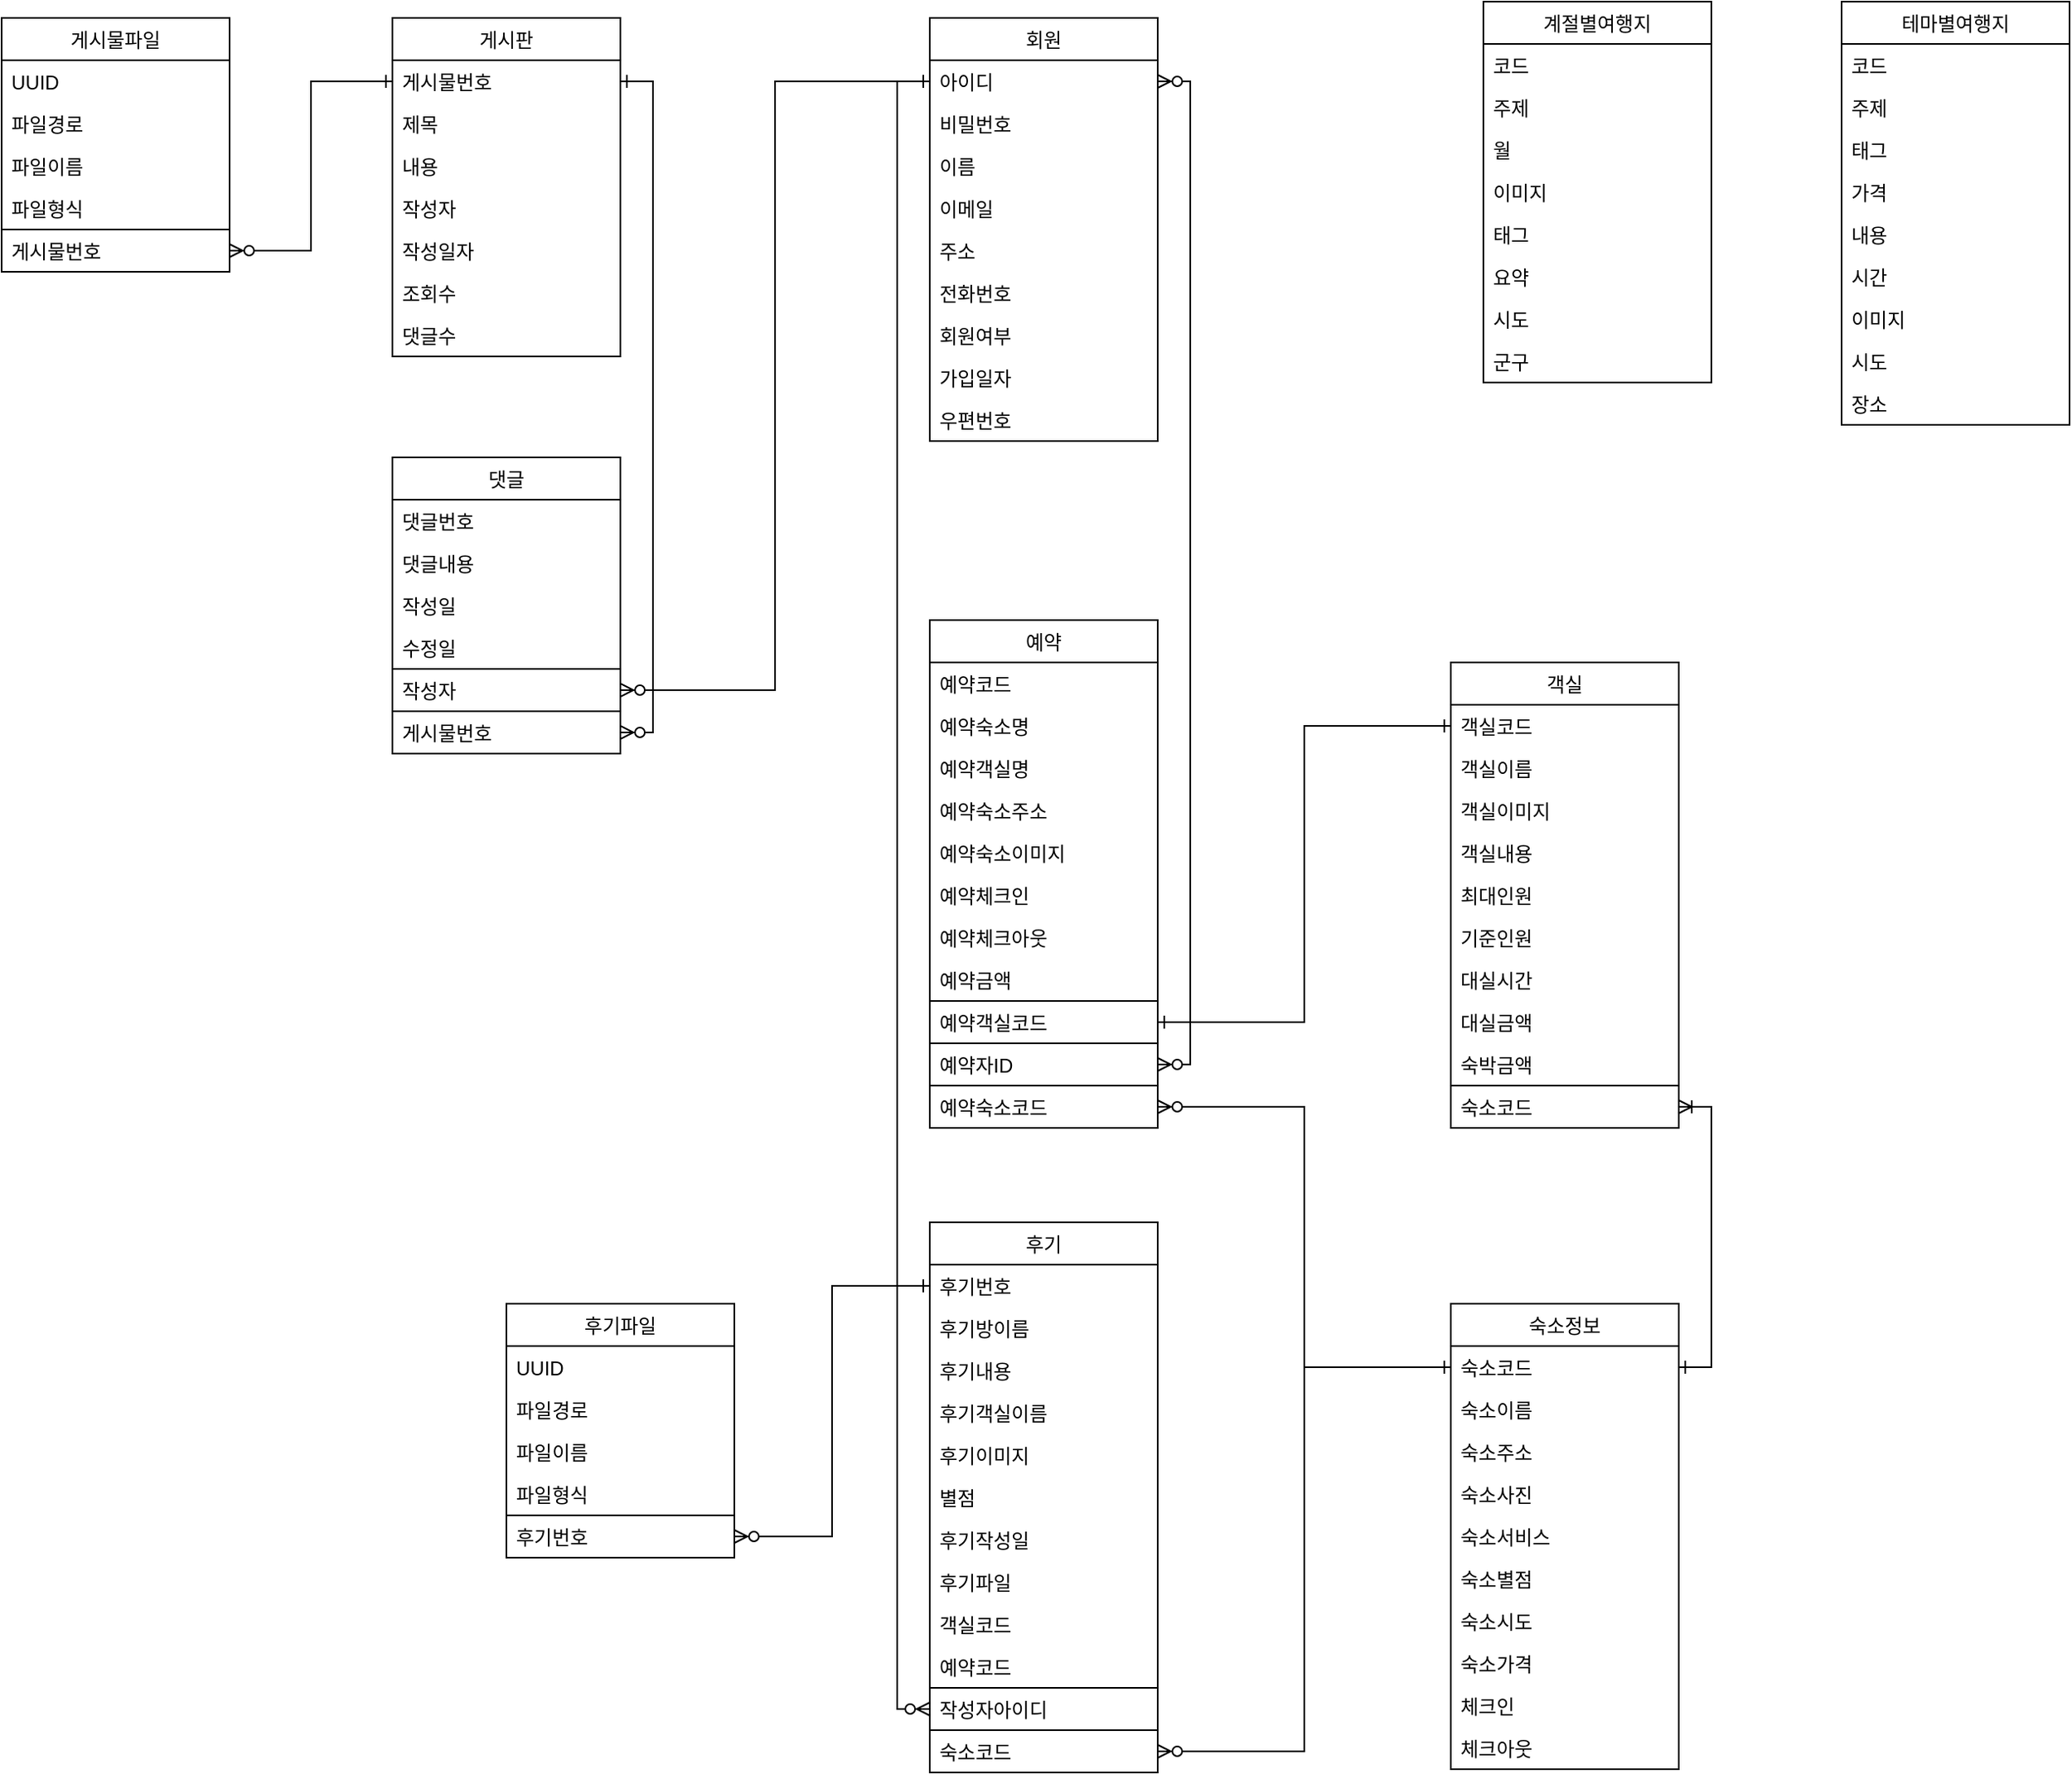 <mxfile version="14.8.0" type="github">
  <diagram id="C5RBs43oDa-KdzZeNtuy" name="Page-1">
    <mxGraphModel dx="1727" dy="759" grid="1" gridSize="10" guides="1" tooltips="1" connect="1" arrows="1" fold="1" page="1" pageScale="1" pageWidth="827" pageHeight="1169" math="0" shadow="0">
      <root>
        <mxCell id="WIyWlLk6GJQsqaUBKTNV-0" />
        <mxCell id="WIyWlLk6GJQsqaUBKTNV-1" parent="WIyWlLk6GJQsqaUBKTNV-0" />
        <mxCell id="mSCB-tUNkH2h-TLTgdOb-4" value="회원" style="swimlane;fontStyle=0;childLayout=stackLayout;horizontal=1;startSize=26;horizontalStack=0;resizeParent=1;resizeParentMax=0;resizeLast=0;collapsible=1;marginBottom=0;" parent="WIyWlLk6GJQsqaUBKTNV-1" vertex="1">
          <mxGeometry x="330" y="260" width="140" height="260" as="geometry" />
        </mxCell>
        <mxCell id="mSCB-tUNkH2h-TLTgdOb-6" value="아이디" style="text;strokeColor=none;fillColor=none;align=left;verticalAlign=top;spacingLeft=4;spacingRight=4;overflow=hidden;rotatable=0;points=[[0,0.5],[1,0.5]];portConstraint=eastwest;" parent="mSCB-tUNkH2h-TLTgdOb-4" vertex="1">
          <mxGeometry y="26" width="140" height="26" as="geometry" />
        </mxCell>
        <mxCell id="mSCB-tUNkH2h-TLTgdOb-7" value="비밀번호" style="text;strokeColor=none;fillColor=none;align=left;verticalAlign=top;spacingLeft=4;spacingRight=4;overflow=hidden;rotatable=0;points=[[0,0.5],[1,0.5]];portConstraint=eastwest;" parent="mSCB-tUNkH2h-TLTgdOb-4" vertex="1">
          <mxGeometry y="52" width="140" height="26" as="geometry" />
        </mxCell>
        <mxCell id="mSCB-tUNkH2h-TLTgdOb-8" value="이름" style="text;strokeColor=none;fillColor=none;align=left;verticalAlign=top;spacingLeft=4;spacingRight=4;overflow=hidden;rotatable=0;points=[[0,0.5],[1,0.5]];portConstraint=eastwest;" parent="mSCB-tUNkH2h-TLTgdOb-4" vertex="1">
          <mxGeometry y="78" width="140" height="26" as="geometry" />
        </mxCell>
        <mxCell id="mSCB-tUNkH2h-TLTgdOb-9" value="이메일" style="text;strokeColor=none;fillColor=none;align=left;verticalAlign=top;spacingLeft=4;spacingRight=4;overflow=hidden;rotatable=0;points=[[0,0.5],[1,0.5]];portConstraint=eastwest;" parent="mSCB-tUNkH2h-TLTgdOb-4" vertex="1">
          <mxGeometry y="104" width="140" height="26" as="geometry" />
        </mxCell>
        <mxCell id="mSCB-tUNkH2h-TLTgdOb-10" value="주소" style="text;strokeColor=none;fillColor=none;align=left;verticalAlign=top;spacingLeft=4;spacingRight=4;overflow=hidden;rotatable=0;points=[[0,0.5],[1,0.5]];portConstraint=eastwest;" parent="mSCB-tUNkH2h-TLTgdOb-4" vertex="1">
          <mxGeometry y="130" width="140" height="26" as="geometry" />
        </mxCell>
        <mxCell id="mSCB-tUNkH2h-TLTgdOb-11" value="전화번호" style="text;strokeColor=none;fillColor=none;align=left;verticalAlign=top;spacingLeft=4;spacingRight=4;overflow=hidden;rotatable=0;points=[[0,0.5],[1,0.5]];portConstraint=eastwest;" parent="mSCB-tUNkH2h-TLTgdOb-4" vertex="1">
          <mxGeometry y="156" width="140" height="26" as="geometry" />
        </mxCell>
        <mxCell id="mSCB-tUNkH2h-TLTgdOb-12" value="회원여부" style="text;strokeColor=none;fillColor=none;align=left;verticalAlign=top;spacingLeft=4;spacingRight=4;overflow=hidden;rotatable=0;points=[[0,0.5],[1,0.5]];portConstraint=eastwest;" parent="mSCB-tUNkH2h-TLTgdOb-4" vertex="1">
          <mxGeometry y="182" width="140" height="26" as="geometry" />
        </mxCell>
        <mxCell id="mSCB-tUNkH2h-TLTgdOb-13" value="가입일자" style="text;strokeColor=none;fillColor=none;align=left;verticalAlign=top;spacingLeft=4;spacingRight=4;overflow=hidden;rotatable=0;points=[[0,0.5],[1,0.5]];portConstraint=eastwest;" parent="mSCB-tUNkH2h-TLTgdOb-4" vertex="1">
          <mxGeometry y="208" width="140" height="26" as="geometry" />
        </mxCell>
        <mxCell id="mSCB-tUNkH2h-TLTgdOb-14" value="우편번호" style="text;strokeColor=none;fillColor=none;align=left;verticalAlign=top;spacingLeft=4;spacingRight=4;overflow=hidden;rotatable=0;points=[[0,0.5],[1,0.5]];portConstraint=eastwest;" parent="mSCB-tUNkH2h-TLTgdOb-4" vertex="1">
          <mxGeometry y="234" width="140" height="26" as="geometry" />
        </mxCell>
        <mxCell id="mSCB-tUNkH2h-TLTgdOb-15" value="예약" style="swimlane;fontStyle=0;childLayout=stackLayout;horizontal=1;startSize=26;horizontalStack=0;resizeParent=1;resizeParentMax=0;resizeLast=0;collapsible=1;marginBottom=0;" parent="WIyWlLk6GJQsqaUBKTNV-1" vertex="1">
          <mxGeometry x="330" y="630" width="140" height="312" as="geometry" />
        </mxCell>
        <mxCell id="mSCB-tUNkH2h-TLTgdOb-16" value="예약코드" style="text;strokeColor=none;fillColor=none;align=left;verticalAlign=top;spacingLeft=4;spacingRight=4;overflow=hidden;rotatable=0;points=[[0,0.5],[1,0.5]];portConstraint=eastwest;" parent="mSCB-tUNkH2h-TLTgdOb-15" vertex="1">
          <mxGeometry y="26" width="140" height="26" as="geometry" />
        </mxCell>
        <mxCell id="mSCB-tUNkH2h-TLTgdOb-18" value="예약숙소명" style="text;strokeColor=none;fillColor=none;align=left;verticalAlign=top;spacingLeft=4;spacingRight=4;overflow=hidden;rotatable=0;points=[[0,0.5],[1,0.5]];portConstraint=eastwest;" parent="mSCB-tUNkH2h-TLTgdOb-15" vertex="1">
          <mxGeometry y="52" width="140" height="26" as="geometry" />
        </mxCell>
        <mxCell id="mSCB-tUNkH2h-TLTgdOb-21" value="예약객실명" style="text;strokeColor=none;fillColor=none;align=left;verticalAlign=top;spacingLeft=4;spacingRight=4;overflow=hidden;rotatable=0;points=[[0,0.5],[1,0.5]];portConstraint=eastwest;" parent="mSCB-tUNkH2h-TLTgdOb-15" vertex="1">
          <mxGeometry y="78" width="140" height="26" as="geometry" />
        </mxCell>
        <mxCell id="mSCB-tUNkH2h-TLTgdOb-22" value="예약숙소주소" style="text;strokeColor=none;fillColor=none;align=left;verticalAlign=top;spacingLeft=4;spacingRight=4;overflow=hidden;rotatable=0;points=[[0,0.5],[1,0.5]];portConstraint=eastwest;" parent="mSCB-tUNkH2h-TLTgdOb-15" vertex="1">
          <mxGeometry y="104" width="140" height="26" as="geometry" />
        </mxCell>
        <mxCell id="mSCB-tUNkH2h-TLTgdOb-23" value="예약숙소이미지" style="text;strokeColor=none;fillColor=none;align=left;verticalAlign=top;spacingLeft=4;spacingRight=4;overflow=hidden;rotatable=0;points=[[0,0.5],[1,0.5]];portConstraint=eastwest;" parent="mSCB-tUNkH2h-TLTgdOb-15" vertex="1">
          <mxGeometry y="130" width="140" height="26" as="geometry" />
        </mxCell>
        <mxCell id="mSCB-tUNkH2h-TLTgdOb-24" value="예약체크인" style="text;strokeColor=none;fillColor=none;align=left;verticalAlign=top;spacingLeft=4;spacingRight=4;overflow=hidden;rotatable=0;points=[[0,0.5],[1,0.5]];portConstraint=eastwest;" parent="mSCB-tUNkH2h-TLTgdOb-15" vertex="1">
          <mxGeometry y="156" width="140" height="26" as="geometry" />
        </mxCell>
        <mxCell id="mSCB-tUNkH2h-TLTgdOb-25" value="예약체크아웃" style="text;strokeColor=none;fillColor=none;align=left;verticalAlign=top;spacingLeft=4;spacingRight=4;overflow=hidden;rotatable=0;points=[[0,0.5],[1,0.5]];portConstraint=eastwest;" parent="mSCB-tUNkH2h-TLTgdOb-15" vertex="1">
          <mxGeometry y="182" width="140" height="26" as="geometry" />
        </mxCell>
        <mxCell id="mSCB-tUNkH2h-TLTgdOb-26" value="예약금액" style="text;strokeColor=none;fillColor=none;align=left;verticalAlign=top;spacingLeft=4;spacingRight=4;overflow=hidden;rotatable=0;points=[[0,0.5],[1,0.5]];portConstraint=eastwest;" parent="mSCB-tUNkH2h-TLTgdOb-15" vertex="1">
          <mxGeometry y="208" width="140" height="26" as="geometry" />
        </mxCell>
        <mxCell id="mSCB-tUNkH2h-TLTgdOb-20" value="예약객실코드" style="text;fillColor=none;align=left;verticalAlign=top;spacingLeft=4;spacingRight=4;overflow=hidden;rotatable=0;points=[[0,0.5],[1,0.5]];portConstraint=eastwest;strokeColor=#000000;" parent="mSCB-tUNkH2h-TLTgdOb-15" vertex="1">
          <mxGeometry y="234" width="140" height="26" as="geometry" />
        </mxCell>
        <mxCell id="mSCB-tUNkH2h-TLTgdOb-17" value="예약자ID" style="text;fillColor=none;align=left;verticalAlign=top;spacingLeft=4;spacingRight=4;overflow=hidden;rotatable=0;points=[[0,0.5],[1,0.5]];portConstraint=eastwest;strokeColor=#000000;" parent="mSCB-tUNkH2h-TLTgdOb-15" vertex="1">
          <mxGeometry y="260" width="140" height="26" as="geometry" />
        </mxCell>
        <mxCell id="mSCB-tUNkH2h-TLTgdOb-19" value="예약숙소코드" style="text;strokeColor=none;fillColor=none;align=left;verticalAlign=top;spacingLeft=4;spacingRight=4;overflow=hidden;rotatable=0;points=[[0,0.5],[1,0.5]];portConstraint=eastwest;" parent="mSCB-tUNkH2h-TLTgdOb-15" vertex="1">
          <mxGeometry y="286" width="140" height="26" as="geometry" />
        </mxCell>
        <mxCell id="mSCB-tUNkH2h-TLTgdOb-27" value="후기" style="swimlane;fontStyle=0;childLayout=stackLayout;horizontal=1;startSize=26;horizontalStack=0;resizeParent=1;resizeParentMax=0;resizeLast=0;collapsible=1;marginBottom=0;" parent="WIyWlLk6GJQsqaUBKTNV-1" vertex="1">
          <mxGeometry x="330" y="1000" width="140" height="338" as="geometry" />
        </mxCell>
        <mxCell id="mSCB-tUNkH2h-TLTgdOb-28" value="후기번호" style="text;strokeColor=none;fillColor=none;align=left;verticalAlign=top;spacingLeft=4;spacingRight=4;overflow=hidden;rotatable=0;points=[[0,0.5],[1,0.5]];portConstraint=eastwest;" parent="mSCB-tUNkH2h-TLTgdOb-27" vertex="1">
          <mxGeometry y="26" width="140" height="26" as="geometry" />
        </mxCell>
        <mxCell id="mSCB-tUNkH2h-TLTgdOb-29" value="후기방이름" style="text;strokeColor=none;fillColor=none;align=left;verticalAlign=top;spacingLeft=4;spacingRight=4;overflow=hidden;rotatable=0;points=[[0,0.5],[1,0.5]];portConstraint=eastwest;" parent="mSCB-tUNkH2h-TLTgdOb-27" vertex="1">
          <mxGeometry y="52" width="140" height="26" as="geometry" />
        </mxCell>
        <mxCell id="mSCB-tUNkH2h-TLTgdOb-30" value="후기내용" style="text;strokeColor=none;fillColor=none;align=left;verticalAlign=top;spacingLeft=4;spacingRight=4;overflow=hidden;rotatable=0;points=[[0,0.5],[1,0.5]];portConstraint=eastwest;" parent="mSCB-tUNkH2h-TLTgdOb-27" vertex="1">
          <mxGeometry y="78" width="140" height="26" as="geometry" />
        </mxCell>
        <mxCell id="mSCB-tUNkH2h-TLTgdOb-31" value="후기객실이름" style="text;strokeColor=none;fillColor=none;align=left;verticalAlign=top;spacingLeft=4;spacingRight=4;overflow=hidden;rotatable=0;points=[[0,0.5],[1,0.5]];portConstraint=eastwest;" parent="mSCB-tUNkH2h-TLTgdOb-27" vertex="1">
          <mxGeometry y="104" width="140" height="26" as="geometry" />
        </mxCell>
        <mxCell id="mSCB-tUNkH2h-TLTgdOb-32" value="후기이미지" style="text;strokeColor=none;fillColor=none;align=left;verticalAlign=top;spacingLeft=4;spacingRight=4;overflow=hidden;rotatable=0;points=[[0,0.5],[1,0.5]];portConstraint=eastwest;" parent="mSCB-tUNkH2h-TLTgdOb-27" vertex="1">
          <mxGeometry y="130" width="140" height="26" as="geometry" />
        </mxCell>
        <mxCell id="mSCB-tUNkH2h-TLTgdOb-33" value="별점" style="text;strokeColor=none;fillColor=none;align=left;verticalAlign=top;spacingLeft=4;spacingRight=4;overflow=hidden;rotatable=0;points=[[0,0.5],[1,0.5]];portConstraint=eastwest;" parent="mSCB-tUNkH2h-TLTgdOb-27" vertex="1">
          <mxGeometry y="156" width="140" height="26" as="geometry" />
        </mxCell>
        <mxCell id="mSCB-tUNkH2h-TLTgdOb-34" value="후기작성일" style="text;strokeColor=none;fillColor=none;align=left;verticalAlign=top;spacingLeft=4;spacingRight=4;overflow=hidden;rotatable=0;points=[[0,0.5],[1,0.5]];portConstraint=eastwest;" parent="mSCB-tUNkH2h-TLTgdOb-27" vertex="1">
          <mxGeometry y="182" width="140" height="26" as="geometry" />
        </mxCell>
        <mxCell id="mSCB-tUNkH2h-TLTgdOb-35" value="후기파일" style="text;strokeColor=none;fillColor=none;align=left;verticalAlign=top;spacingLeft=4;spacingRight=4;overflow=hidden;rotatable=0;points=[[0,0.5],[1,0.5]];portConstraint=eastwest;" parent="mSCB-tUNkH2h-TLTgdOb-27" vertex="1">
          <mxGeometry y="208" width="140" height="26" as="geometry" />
        </mxCell>
        <mxCell id="mSCB-tUNkH2h-TLTgdOb-38" value="객실코드" style="text;strokeColor=none;fillColor=none;align=left;verticalAlign=top;spacingLeft=4;spacingRight=4;overflow=hidden;rotatable=0;points=[[0,0.5],[1,0.5]];portConstraint=eastwest;" parent="mSCB-tUNkH2h-TLTgdOb-27" vertex="1">
          <mxGeometry y="234" width="140" height="26" as="geometry" />
        </mxCell>
        <mxCell id="mSCB-tUNkH2h-TLTgdOb-39" value="예약코드" style="text;strokeColor=none;fillColor=none;align=left;verticalAlign=top;spacingLeft=4;spacingRight=4;overflow=hidden;rotatable=0;points=[[0,0.5],[1,0.5]];portConstraint=eastwest;" parent="mSCB-tUNkH2h-TLTgdOb-27" vertex="1">
          <mxGeometry y="260" width="140" height="26" as="geometry" />
        </mxCell>
        <mxCell id="mSCB-tUNkH2h-TLTgdOb-36" value="작성자아이디" style="text;fillColor=none;align=left;verticalAlign=top;spacingLeft=4;spacingRight=4;overflow=hidden;rotatable=0;points=[[0,0.5],[1,0.5]];portConstraint=eastwest;strokeColor=#000000;" parent="mSCB-tUNkH2h-TLTgdOb-27" vertex="1">
          <mxGeometry y="286" width="140" height="26" as="geometry" />
        </mxCell>
        <mxCell id="mSCB-tUNkH2h-TLTgdOb-37" value="숙소코드" style="text;fillColor=none;align=left;verticalAlign=top;spacingLeft=4;spacingRight=4;overflow=hidden;rotatable=0;points=[[0,0.5],[1,0.5]];portConstraint=eastwest;strokeColor=#000000;" parent="mSCB-tUNkH2h-TLTgdOb-27" vertex="1">
          <mxGeometry y="312" width="140" height="26" as="geometry" />
        </mxCell>
        <mxCell id="mSCB-tUNkH2h-TLTgdOb-40" value="게시판" style="swimlane;fontStyle=0;childLayout=stackLayout;horizontal=1;startSize=26;horizontalStack=0;resizeParent=1;resizeParentMax=0;resizeLast=0;collapsible=1;marginBottom=0;" parent="WIyWlLk6GJQsqaUBKTNV-1" vertex="1">
          <mxGeometry y="260" width="140" height="208" as="geometry" />
        </mxCell>
        <mxCell id="mSCB-tUNkH2h-TLTgdOb-41" value="게시물번호" style="text;strokeColor=none;fillColor=none;align=left;verticalAlign=top;spacingLeft=4;spacingRight=4;overflow=hidden;rotatable=0;points=[[0,0.5],[1,0.5]];portConstraint=eastwest;" parent="mSCB-tUNkH2h-TLTgdOb-40" vertex="1">
          <mxGeometry y="26" width="140" height="26" as="geometry" />
        </mxCell>
        <mxCell id="mSCB-tUNkH2h-TLTgdOb-42" value="제목" style="text;strokeColor=none;fillColor=none;align=left;verticalAlign=top;spacingLeft=4;spacingRight=4;overflow=hidden;rotatable=0;points=[[0,0.5],[1,0.5]];portConstraint=eastwest;" parent="mSCB-tUNkH2h-TLTgdOb-40" vertex="1">
          <mxGeometry y="52" width="140" height="26" as="geometry" />
        </mxCell>
        <mxCell id="mSCB-tUNkH2h-TLTgdOb-47" value="내용" style="text;strokeColor=none;fillColor=none;align=left;verticalAlign=top;spacingLeft=4;spacingRight=4;overflow=hidden;rotatable=0;points=[[0,0.5],[1,0.5]];portConstraint=eastwest;" parent="mSCB-tUNkH2h-TLTgdOb-40" vertex="1">
          <mxGeometry y="78" width="140" height="26" as="geometry" />
        </mxCell>
        <mxCell id="mSCB-tUNkH2h-TLTgdOb-49" value="작성자" style="text;strokeColor=none;fillColor=none;align=left;verticalAlign=top;spacingLeft=4;spacingRight=4;overflow=hidden;rotatable=0;points=[[0,0.5],[1,0.5]];portConstraint=eastwest;" parent="mSCB-tUNkH2h-TLTgdOb-40" vertex="1">
          <mxGeometry y="104" width="140" height="26" as="geometry" />
        </mxCell>
        <mxCell id="mSCB-tUNkH2h-TLTgdOb-48" value="작성일자" style="text;strokeColor=none;fillColor=none;align=left;verticalAlign=top;spacingLeft=4;spacingRight=4;overflow=hidden;rotatable=0;points=[[0,0.5],[1,0.5]];portConstraint=eastwest;" parent="mSCB-tUNkH2h-TLTgdOb-40" vertex="1">
          <mxGeometry y="130" width="140" height="26" as="geometry" />
        </mxCell>
        <mxCell id="mSCB-tUNkH2h-TLTgdOb-43" value="조회수" style="text;strokeColor=none;fillColor=none;align=left;verticalAlign=top;spacingLeft=4;spacingRight=4;overflow=hidden;rotatable=0;points=[[0,0.5],[1,0.5]];portConstraint=eastwest;" parent="mSCB-tUNkH2h-TLTgdOb-40" vertex="1">
          <mxGeometry y="156" width="140" height="26" as="geometry" />
        </mxCell>
        <mxCell id="mSCB-tUNkH2h-TLTgdOb-46" value="댓글수" style="text;strokeColor=none;fillColor=none;align=left;verticalAlign=top;spacingLeft=4;spacingRight=4;overflow=hidden;rotatable=0;points=[[0,0.5],[1,0.5]];portConstraint=eastwest;" parent="mSCB-tUNkH2h-TLTgdOb-40" vertex="1">
          <mxGeometry y="182" width="140" height="26" as="geometry" />
        </mxCell>
        <mxCell id="mSCB-tUNkH2h-TLTgdOb-50" value="댓글" style="swimlane;fontStyle=0;childLayout=stackLayout;horizontal=1;startSize=26;horizontalStack=0;resizeParent=1;resizeParentMax=0;resizeLast=0;collapsible=1;marginBottom=0;" parent="WIyWlLk6GJQsqaUBKTNV-1" vertex="1">
          <mxGeometry y="530" width="140" height="182" as="geometry" />
        </mxCell>
        <mxCell id="mSCB-tUNkH2h-TLTgdOb-51" value="댓글번호" style="text;strokeColor=none;fillColor=none;align=left;verticalAlign=top;spacingLeft=4;spacingRight=4;overflow=hidden;rotatable=0;points=[[0,0.5],[1,0.5]];portConstraint=eastwest;" parent="mSCB-tUNkH2h-TLTgdOb-50" vertex="1">
          <mxGeometry y="26" width="140" height="26" as="geometry" />
        </mxCell>
        <mxCell id="mSCB-tUNkH2h-TLTgdOb-59" value="댓글내용" style="text;strokeColor=none;fillColor=none;align=left;verticalAlign=top;spacingLeft=4;spacingRight=4;overflow=hidden;rotatable=0;points=[[0,0.5],[1,0.5]];portConstraint=eastwest;" parent="mSCB-tUNkH2h-TLTgdOb-50" vertex="1">
          <mxGeometry y="52" width="140" height="26" as="geometry" />
        </mxCell>
        <mxCell id="mSCB-tUNkH2h-TLTgdOb-53" value="작성일" style="text;strokeColor=none;fillColor=none;align=left;verticalAlign=top;spacingLeft=4;spacingRight=4;overflow=hidden;rotatable=0;points=[[0,0.5],[1,0.5]];portConstraint=eastwest;" parent="mSCB-tUNkH2h-TLTgdOb-50" vertex="1">
          <mxGeometry y="78" width="140" height="26" as="geometry" />
        </mxCell>
        <mxCell id="mSCB-tUNkH2h-TLTgdOb-58" value="수정일" style="text;strokeColor=none;fillColor=none;align=left;verticalAlign=top;spacingLeft=4;spacingRight=4;overflow=hidden;rotatable=0;points=[[0,0.5],[1,0.5]];portConstraint=eastwest;" parent="mSCB-tUNkH2h-TLTgdOb-50" vertex="1">
          <mxGeometry y="104" width="140" height="26" as="geometry" />
        </mxCell>
        <mxCell id="mSCB-tUNkH2h-TLTgdOb-52" value="작성자" style="text;fillColor=none;align=left;verticalAlign=top;spacingLeft=4;spacingRight=4;overflow=hidden;rotatable=0;points=[[0,0.5],[1,0.5]];portConstraint=eastwest;strokeColor=#000000;" parent="mSCB-tUNkH2h-TLTgdOb-50" vertex="1">
          <mxGeometry y="130" width="140" height="26" as="geometry" />
        </mxCell>
        <mxCell id="mSCB-tUNkH2h-TLTgdOb-60" value="게시물번호" style="text;fillColor=none;align=left;verticalAlign=top;spacingLeft=4;spacingRight=4;overflow=hidden;rotatable=0;points=[[0,0.5],[1,0.5]];portConstraint=eastwest;strokeColor=#000000;" parent="mSCB-tUNkH2h-TLTgdOb-50" vertex="1">
          <mxGeometry y="156" width="140" height="26" as="geometry" />
        </mxCell>
        <mxCell id="mSCB-tUNkH2h-TLTgdOb-54" value="게시물파일" style="swimlane;fontStyle=0;childLayout=stackLayout;horizontal=1;startSize=26;horizontalStack=0;resizeParent=1;resizeParentMax=0;resizeLast=0;collapsible=1;marginBottom=0;" parent="WIyWlLk6GJQsqaUBKTNV-1" vertex="1">
          <mxGeometry x="-240" y="260" width="140" height="156" as="geometry" />
        </mxCell>
        <mxCell id="mSCB-tUNkH2h-TLTgdOb-55" value="UUID" style="text;strokeColor=none;fillColor=none;align=left;verticalAlign=top;spacingLeft=4;spacingRight=4;overflow=hidden;rotatable=0;points=[[0,0.5],[1,0.5]];portConstraint=eastwest;" parent="mSCB-tUNkH2h-TLTgdOb-54" vertex="1">
          <mxGeometry y="26" width="140" height="26" as="geometry" />
        </mxCell>
        <mxCell id="mSCB-tUNkH2h-TLTgdOb-62" value="파일경로" style="text;strokeColor=none;fillColor=none;align=left;verticalAlign=top;spacingLeft=4;spacingRight=4;overflow=hidden;rotatable=0;points=[[0,0.5],[1,0.5]];portConstraint=eastwest;" parent="mSCB-tUNkH2h-TLTgdOb-54" vertex="1">
          <mxGeometry y="52" width="140" height="26" as="geometry" />
        </mxCell>
        <mxCell id="mSCB-tUNkH2h-TLTgdOb-61" value="파일이름" style="text;strokeColor=none;fillColor=none;align=left;verticalAlign=top;spacingLeft=4;spacingRight=4;overflow=hidden;rotatable=0;points=[[0,0.5],[1,0.5]];portConstraint=eastwest;" parent="mSCB-tUNkH2h-TLTgdOb-54" vertex="1">
          <mxGeometry y="78" width="140" height="26" as="geometry" />
        </mxCell>
        <mxCell id="mSCB-tUNkH2h-TLTgdOb-56" value="파일형식" style="text;strokeColor=none;fillColor=none;align=left;verticalAlign=top;spacingLeft=4;spacingRight=4;overflow=hidden;rotatable=0;points=[[0,0.5],[1,0.5]];portConstraint=eastwest;" parent="mSCB-tUNkH2h-TLTgdOb-54" vertex="1">
          <mxGeometry y="104" width="140" height="26" as="geometry" />
        </mxCell>
        <mxCell id="mSCB-tUNkH2h-TLTgdOb-57" value="게시물번호" style="text;fillColor=none;align=left;verticalAlign=top;spacingLeft=4;spacingRight=4;overflow=hidden;rotatable=0;points=[[0,0.5],[1,0.5]];portConstraint=eastwest;strokeColor=#000000;" parent="mSCB-tUNkH2h-TLTgdOb-54" vertex="1">
          <mxGeometry y="130" width="140" height="26" as="geometry" />
        </mxCell>
        <mxCell id="mSCB-tUNkH2h-TLTgdOb-63" value="숙소정보" style="swimlane;fontStyle=0;childLayout=stackLayout;horizontal=1;startSize=26;horizontalStack=0;resizeParent=1;resizeParentMax=0;resizeLast=0;collapsible=1;marginBottom=0;" parent="WIyWlLk6GJQsqaUBKTNV-1" vertex="1">
          <mxGeometry x="650" y="1050" width="140" height="286" as="geometry" />
        </mxCell>
        <mxCell id="mSCB-tUNkH2h-TLTgdOb-64" value="숙소코드" style="text;strokeColor=none;fillColor=none;align=left;verticalAlign=top;spacingLeft=4;spacingRight=4;overflow=hidden;rotatable=0;points=[[0,0.5],[1,0.5]];portConstraint=eastwest;" parent="mSCB-tUNkH2h-TLTgdOb-63" vertex="1">
          <mxGeometry y="26" width="140" height="26" as="geometry" />
        </mxCell>
        <mxCell id="mSCB-tUNkH2h-TLTgdOb-67" value="숙소이름" style="text;strokeColor=none;fillColor=none;align=left;verticalAlign=top;spacingLeft=4;spacingRight=4;overflow=hidden;rotatable=0;points=[[0,0.5],[1,0.5]];portConstraint=eastwest;" parent="mSCB-tUNkH2h-TLTgdOb-63" vertex="1">
          <mxGeometry y="52" width="140" height="26" as="geometry" />
        </mxCell>
        <mxCell id="mSCB-tUNkH2h-TLTgdOb-68" value="숙소주소" style="text;strokeColor=none;fillColor=none;align=left;verticalAlign=top;spacingLeft=4;spacingRight=4;overflow=hidden;rotatable=0;points=[[0,0.5],[1,0.5]];portConstraint=eastwest;" parent="mSCB-tUNkH2h-TLTgdOb-63" vertex="1">
          <mxGeometry y="78" width="140" height="26" as="geometry" />
        </mxCell>
        <mxCell id="mSCB-tUNkH2h-TLTgdOb-65" value="숙소사진" style="text;strokeColor=none;fillColor=none;align=left;verticalAlign=top;spacingLeft=4;spacingRight=4;overflow=hidden;rotatable=0;points=[[0,0.5],[1,0.5]];portConstraint=eastwest;" parent="mSCB-tUNkH2h-TLTgdOb-63" vertex="1">
          <mxGeometry y="104" width="140" height="26" as="geometry" />
        </mxCell>
        <mxCell id="mSCB-tUNkH2h-TLTgdOb-66" value="숙소서비스" style="text;strokeColor=none;fillColor=none;align=left;verticalAlign=top;spacingLeft=4;spacingRight=4;overflow=hidden;rotatable=0;points=[[0,0.5],[1,0.5]];portConstraint=eastwest;" parent="mSCB-tUNkH2h-TLTgdOb-63" vertex="1">
          <mxGeometry y="130" width="140" height="26" as="geometry" />
        </mxCell>
        <mxCell id="mSCB-tUNkH2h-TLTgdOb-69" value="숙소별점" style="text;strokeColor=none;fillColor=none;align=left;verticalAlign=top;spacingLeft=4;spacingRight=4;overflow=hidden;rotatable=0;points=[[0,0.5],[1,0.5]];portConstraint=eastwest;" parent="mSCB-tUNkH2h-TLTgdOb-63" vertex="1">
          <mxGeometry y="156" width="140" height="26" as="geometry" />
        </mxCell>
        <mxCell id="mSCB-tUNkH2h-TLTgdOb-70" value="숙소시도" style="text;strokeColor=none;fillColor=none;align=left;verticalAlign=top;spacingLeft=4;spacingRight=4;overflow=hidden;rotatable=0;points=[[0,0.5],[1,0.5]];portConstraint=eastwest;" parent="mSCB-tUNkH2h-TLTgdOb-63" vertex="1">
          <mxGeometry y="182" width="140" height="26" as="geometry" />
        </mxCell>
        <mxCell id="mSCB-tUNkH2h-TLTgdOb-71" value="숙소가격" style="text;strokeColor=none;fillColor=none;align=left;verticalAlign=top;spacingLeft=4;spacingRight=4;overflow=hidden;rotatable=0;points=[[0,0.5],[1,0.5]];portConstraint=eastwest;" parent="mSCB-tUNkH2h-TLTgdOb-63" vertex="1">
          <mxGeometry y="208" width="140" height="26" as="geometry" />
        </mxCell>
        <mxCell id="mSCB-tUNkH2h-TLTgdOb-72" value="체크인" style="text;strokeColor=none;fillColor=none;align=left;verticalAlign=top;spacingLeft=4;spacingRight=4;overflow=hidden;rotatable=0;points=[[0,0.5],[1,0.5]];portConstraint=eastwest;" parent="mSCB-tUNkH2h-TLTgdOb-63" vertex="1">
          <mxGeometry y="234" width="140" height="26" as="geometry" />
        </mxCell>
        <mxCell id="mSCB-tUNkH2h-TLTgdOb-73" value="체크아웃" style="text;strokeColor=none;fillColor=none;align=left;verticalAlign=top;spacingLeft=4;spacingRight=4;overflow=hidden;rotatable=0;points=[[0,0.5],[1,0.5]];portConstraint=eastwest;" parent="mSCB-tUNkH2h-TLTgdOb-63" vertex="1">
          <mxGeometry y="260" width="140" height="26" as="geometry" />
        </mxCell>
        <mxCell id="mSCB-tUNkH2h-TLTgdOb-74" value="객실" style="swimlane;fontStyle=0;childLayout=stackLayout;horizontal=1;startSize=26;horizontalStack=0;resizeParent=1;resizeParentMax=0;resizeLast=0;collapsible=1;marginBottom=0;" parent="WIyWlLk6GJQsqaUBKTNV-1" vertex="1">
          <mxGeometry x="650" y="656" width="140" height="286" as="geometry" />
        </mxCell>
        <mxCell id="mSCB-tUNkH2h-TLTgdOb-75" value="객실코드" style="text;strokeColor=none;fillColor=none;align=left;verticalAlign=top;spacingLeft=4;spacingRight=4;overflow=hidden;rotatable=0;points=[[0,0.5],[1,0.5]];portConstraint=eastwest;" parent="mSCB-tUNkH2h-TLTgdOb-74" vertex="1">
          <mxGeometry y="26" width="140" height="26" as="geometry" />
        </mxCell>
        <mxCell id="mSCB-tUNkH2h-TLTgdOb-76" value="객실이름" style="text;strokeColor=none;fillColor=none;align=left;verticalAlign=top;spacingLeft=4;spacingRight=4;overflow=hidden;rotatable=0;points=[[0,0.5],[1,0.5]];portConstraint=eastwest;" parent="mSCB-tUNkH2h-TLTgdOb-74" vertex="1">
          <mxGeometry y="52" width="140" height="26" as="geometry" />
        </mxCell>
        <mxCell id="mSCB-tUNkH2h-TLTgdOb-77" value="객실이미지" style="text;strokeColor=none;fillColor=none;align=left;verticalAlign=top;spacingLeft=4;spacingRight=4;overflow=hidden;rotatable=0;points=[[0,0.5],[1,0.5]];portConstraint=eastwest;" parent="mSCB-tUNkH2h-TLTgdOb-74" vertex="1">
          <mxGeometry y="78" width="140" height="26" as="geometry" />
        </mxCell>
        <mxCell id="mSCB-tUNkH2h-TLTgdOb-78" value="객실내용" style="text;strokeColor=none;fillColor=none;align=left;verticalAlign=top;spacingLeft=4;spacingRight=4;overflow=hidden;rotatable=0;points=[[0,0.5],[1,0.5]];portConstraint=eastwest;" parent="mSCB-tUNkH2h-TLTgdOb-74" vertex="1">
          <mxGeometry y="104" width="140" height="26" as="geometry" />
        </mxCell>
        <mxCell id="mSCB-tUNkH2h-TLTgdOb-79" value="최대인원" style="text;strokeColor=none;fillColor=none;align=left;verticalAlign=top;spacingLeft=4;spacingRight=4;overflow=hidden;rotatable=0;points=[[0,0.5],[1,0.5]];portConstraint=eastwest;" parent="mSCB-tUNkH2h-TLTgdOb-74" vertex="1">
          <mxGeometry y="130" width="140" height="26" as="geometry" />
        </mxCell>
        <mxCell id="mSCB-tUNkH2h-TLTgdOb-80" value="기준인원" style="text;strokeColor=none;fillColor=none;align=left;verticalAlign=top;spacingLeft=4;spacingRight=4;overflow=hidden;rotatable=0;points=[[0,0.5],[1,0.5]];portConstraint=eastwest;" parent="mSCB-tUNkH2h-TLTgdOb-74" vertex="1">
          <mxGeometry y="156" width="140" height="26" as="geometry" />
        </mxCell>
        <mxCell id="mSCB-tUNkH2h-TLTgdOb-81" value="대실시간" style="text;strokeColor=none;fillColor=none;align=left;verticalAlign=top;spacingLeft=4;spacingRight=4;overflow=hidden;rotatable=0;points=[[0,0.5],[1,0.5]];portConstraint=eastwest;" parent="mSCB-tUNkH2h-TLTgdOb-74" vertex="1">
          <mxGeometry y="182" width="140" height="26" as="geometry" />
        </mxCell>
        <mxCell id="mSCB-tUNkH2h-TLTgdOb-82" value="대실금액" style="text;strokeColor=none;fillColor=none;align=left;verticalAlign=top;spacingLeft=4;spacingRight=4;overflow=hidden;rotatable=0;points=[[0,0.5],[1,0.5]];portConstraint=eastwest;" parent="mSCB-tUNkH2h-TLTgdOb-74" vertex="1">
          <mxGeometry y="208" width="140" height="26" as="geometry" />
        </mxCell>
        <mxCell id="mSCB-tUNkH2h-TLTgdOb-83" value="숙박금액" style="text;strokeColor=none;fillColor=none;align=left;verticalAlign=top;spacingLeft=4;spacingRight=4;overflow=hidden;rotatable=0;points=[[0,0.5],[1,0.5]];portConstraint=eastwest;" parent="mSCB-tUNkH2h-TLTgdOb-74" vertex="1">
          <mxGeometry y="234" width="140" height="26" as="geometry" />
        </mxCell>
        <mxCell id="mSCB-tUNkH2h-TLTgdOb-84" value="숙소코드" style="text;fillColor=none;align=left;verticalAlign=top;spacingLeft=4;spacingRight=4;overflow=hidden;rotatable=0;points=[[0,0.5],[1,0.5]];portConstraint=eastwest;strokeColor=#000000;" parent="mSCB-tUNkH2h-TLTgdOb-74" vertex="1">
          <mxGeometry y="260" width="140" height="26" as="geometry" />
        </mxCell>
        <mxCell id="mSCB-tUNkH2h-TLTgdOb-85" value="계절별여행지" style="swimlane;fontStyle=0;childLayout=stackLayout;horizontal=1;startSize=26;horizontalStack=0;resizeParent=1;resizeParentMax=0;resizeLast=0;collapsible=1;marginBottom=0;" parent="WIyWlLk6GJQsqaUBKTNV-1" vertex="1">
          <mxGeometry x="670" y="250" width="140" height="234" as="geometry" />
        </mxCell>
        <mxCell id="mSCB-tUNkH2h-TLTgdOb-86" value="코드" style="text;strokeColor=none;fillColor=none;align=left;verticalAlign=top;spacingLeft=4;spacingRight=4;overflow=hidden;rotatable=0;points=[[0,0.5],[1,0.5]];portConstraint=eastwest;" parent="mSCB-tUNkH2h-TLTgdOb-85" vertex="1">
          <mxGeometry y="26" width="140" height="26" as="geometry" />
        </mxCell>
        <mxCell id="mSCB-tUNkH2h-TLTgdOb-87" value="주제" style="text;strokeColor=none;fillColor=none;align=left;verticalAlign=top;spacingLeft=4;spacingRight=4;overflow=hidden;rotatable=0;points=[[0,0.5],[1,0.5]];portConstraint=eastwest;" parent="mSCB-tUNkH2h-TLTgdOb-85" vertex="1">
          <mxGeometry y="52" width="140" height="26" as="geometry" />
        </mxCell>
        <mxCell id="mSCB-tUNkH2h-TLTgdOb-88" value="월" style="text;strokeColor=none;fillColor=none;align=left;verticalAlign=top;spacingLeft=4;spacingRight=4;overflow=hidden;rotatable=0;points=[[0,0.5],[1,0.5]];portConstraint=eastwest;" parent="mSCB-tUNkH2h-TLTgdOb-85" vertex="1">
          <mxGeometry y="78" width="140" height="26" as="geometry" />
        </mxCell>
        <mxCell id="mSCB-tUNkH2h-TLTgdOb-99" value="이미지" style="text;strokeColor=none;fillColor=none;align=left;verticalAlign=top;spacingLeft=4;spacingRight=4;overflow=hidden;rotatable=0;points=[[0,0.5],[1,0.5]];portConstraint=eastwest;" parent="mSCB-tUNkH2h-TLTgdOb-85" vertex="1">
          <mxGeometry y="104" width="140" height="26" as="geometry" />
        </mxCell>
        <mxCell id="mSCB-tUNkH2h-TLTgdOb-100" value="태그" style="text;strokeColor=none;fillColor=none;align=left;verticalAlign=top;spacingLeft=4;spacingRight=4;overflow=hidden;rotatable=0;points=[[0,0.5],[1,0.5]];portConstraint=eastwest;" parent="mSCB-tUNkH2h-TLTgdOb-85" vertex="1">
          <mxGeometry y="130" width="140" height="26" as="geometry" />
        </mxCell>
        <mxCell id="mSCB-tUNkH2h-TLTgdOb-101" value="요약" style="text;strokeColor=none;fillColor=none;align=left;verticalAlign=top;spacingLeft=4;spacingRight=4;overflow=hidden;rotatable=0;points=[[0,0.5],[1,0.5]];portConstraint=eastwest;" parent="mSCB-tUNkH2h-TLTgdOb-85" vertex="1">
          <mxGeometry y="156" width="140" height="26" as="geometry" />
        </mxCell>
        <mxCell id="mSCB-tUNkH2h-TLTgdOb-102" value="시도" style="text;strokeColor=none;fillColor=none;align=left;verticalAlign=top;spacingLeft=4;spacingRight=4;overflow=hidden;rotatable=0;points=[[0,0.5],[1,0.5]];portConstraint=eastwest;" parent="mSCB-tUNkH2h-TLTgdOb-85" vertex="1">
          <mxGeometry y="182" width="140" height="26" as="geometry" />
        </mxCell>
        <mxCell id="mSCB-tUNkH2h-TLTgdOb-103" value="군구" style="text;strokeColor=none;fillColor=none;align=left;verticalAlign=top;spacingLeft=4;spacingRight=4;overflow=hidden;rotatable=0;points=[[0,0.5],[1,0.5]];portConstraint=eastwest;" parent="mSCB-tUNkH2h-TLTgdOb-85" vertex="1">
          <mxGeometry y="208" width="140" height="26" as="geometry" />
        </mxCell>
        <mxCell id="mSCB-tUNkH2h-TLTgdOb-89" value="테마별여행지" style="swimlane;fontStyle=0;childLayout=stackLayout;horizontal=1;startSize=26;horizontalStack=0;resizeParent=1;resizeParentMax=0;resizeLast=0;collapsible=1;marginBottom=0;" parent="WIyWlLk6GJQsqaUBKTNV-1" vertex="1">
          <mxGeometry x="890" y="250" width="140" height="260" as="geometry" />
        </mxCell>
        <mxCell id="mSCB-tUNkH2h-TLTgdOb-90" value="코드" style="text;strokeColor=none;fillColor=none;align=left;verticalAlign=top;spacingLeft=4;spacingRight=4;overflow=hidden;rotatable=0;points=[[0,0.5],[1,0.5]];portConstraint=eastwest;" parent="mSCB-tUNkH2h-TLTgdOb-89" vertex="1">
          <mxGeometry y="26" width="140" height="26" as="geometry" />
        </mxCell>
        <mxCell id="mSCB-tUNkH2h-TLTgdOb-91" value="주제" style="text;strokeColor=none;fillColor=none;align=left;verticalAlign=top;spacingLeft=4;spacingRight=4;overflow=hidden;rotatable=0;points=[[0,0.5],[1,0.5]];portConstraint=eastwest;" parent="mSCB-tUNkH2h-TLTgdOb-89" vertex="1">
          <mxGeometry y="52" width="140" height="26" as="geometry" />
        </mxCell>
        <mxCell id="mSCB-tUNkH2h-TLTgdOb-92" value="태그" style="text;strokeColor=none;fillColor=none;align=left;verticalAlign=top;spacingLeft=4;spacingRight=4;overflow=hidden;rotatable=0;points=[[0,0.5],[1,0.5]];portConstraint=eastwest;" parent="mSCB-tUNkH2h-TLTgdOb-89" vertex="1">
          <mxGeometry y="78" width="140" height="26" as="geometry" />
        </mxCell>
        <mxCell id="mSCB-tUNkH2h-TLTgdOb-104" value="가격" style="text;strokeColor=none;fillColor=none;align=left;verticalAlign=top;spacingLeft=4;spacingRight=4;overflow=hidden;rotatable=0;points=[[0,0.5],[1,0.5]];portConstraint=eastwest;" parent="mSCB-tUNkH2h-TLTgdOb-89" vertex="1">
          <mxGeometry y="104" width="140" height="26" as="geometry" />
        </mxCell>
        <mxCell id="mSCB-tUNkH2h-TLTgdOb-105" value="내용" style="text;strokeColor=none;fillColor=none;align=left;verticalAlign=top;spacingLeft=4;spacingRight=4;overflow=hidden;rotatable=0;points=[[0,0.5],[1,0.5]];portConstraint=eastwest;" parent="mSCB-tUNkH2h-TLTgdOb-89" vertex="1">
          <mxGeometry y="130" width="140" height="26" as="geometry" />
        </mxCell>
        <mxCell id="mSCB-tUNkH2h-TLTgdOb-106" value="시간" style="text;strokeColor=none;fillColor=none;align=left;verticalAlign=top;spacingLeft=4;spacingRight=4;overflow=hidden;rotatable=0;points=[[0,0.5],[1,0.5]];portConstraint=eastwest;" parent="mSCB-tUNkH2h-TLTgdOb-89" vertex="1">
          <mxGeometry y="156" width="140" height="26" as="geometry" />
        </mxCell>
        <mxCell id="mSCB-tUNkH2h-TLTgdOb-107" value="이미지" style="text;strokeColor=none;fillColor=none;align=left;verticalAlign=top;spacingLeft=4;spacingRight=4;overflow=hidden;rotatable=0;points=[[0,0.5],[1,0.5]];portConstraint=eastwest;" parent="mSCB-tUNkH2h-TLTgdOb-89" vertex="1">
          <mxGeometry y="182" width="140" height="26" as="geometry" />
        </mxCell>
        <mxCell id="mSCB-tUNkH2h-TLTgdOb-108" value="시도" style="text;strokeColor=none;fillColor=none;align=left;verticalAlign=top;spacingLeft=4;spacingRight=4;overflow=hidden;rotatable=0;points=[[0,0.5],[1,0.5]];portConstraint=eastwest;" parent="mSCB-tUNkH2h-TLTgdOb-89" vertex="1">
          <mxGeometry y="208" width="140" height="26" as="geometry" />
        </mxCell>
        <mxCell id="mSCB-tUNkH2h-TLTgdOb-109" value="장소" style="text;strokeColor=none;fillColor=none;align=left;verticalAlign=top;spacingLeft=4;spacingRight=4;overflow=hidden;rotatable=0;points=[[0,0.5],[1,0.5]];portConstraint=eastwest;" parent="mSCB-tUNkH2h-TLTgdOb-89" vertex="1">
          <mxGeometry y="234" width="140" height="26" as="geometry" />
        </mxCell>
        <mxCell id="mSCB-tUNkH2h-TLTgdOb-93" value="후기파일" style="swimlane;fontStyle=0;childLayout=stackLayout;horizontal=1;startSize=26;horizontalStack=0;resizeParent=1;resizeParentMax=0;resizeLast=0;collapsible=1;marginBottom=0;" parent="WIyWlLk6GJQsqaUBKTNV-1" vertex="1">
          <mxGeometry x="70" y="1050" width="140" height="156" as="geometry" />
        </mxCell>
        <mxCell id="mSCB-tUNkH2h-TLTgdOb-94" value="UUID" style="text;strokeColor=none;fillColor=none;align=left;verticalAlign=top;spacingLeft=4;spacingRight=4;overflow=hidden;rotatable=0;points=[[0,0.5],[1,0.5]];portConstraint=eastwest;" parent="mSCB-tUNkH2h-TLTgdOb-93" vertex="1">
          <mxGeometry y="26" width="140" height="26" as="geometry" />
        </mxCell>
        <mxCell id="mSCB-tUNkH2h-TLTgdOb-95" value="파일경로" style="text;strokeColor=none;fillColor=none;align=left;verticalAlign=top;spacingLeft=4;spacingRight=4;overflow=hidden;rotatable=0;points=[[0,0.5],[1,0.5]];portConstraint=eastwest;" parent="mSCB-tUNkH2h-TLTgdOb-93" vertex="1">
          <mxGeometry y="52" width="140" height="26" as="geometry" />
        </mxCell>
        <mxCell id="mSCB-tUNkH2h-TLTgdOb-96" value="파일이름" style="text;strokeColor=none;fillColor=none;align=left;verticalAlign=top;spacingLeft=4;spacingRight=4;overflow=hidden;rotatable=0;points=[[0,0.5],[1,0.5]];portConstraint=eastwest;" parent="mSCB-tUNkH2h-TLTgdOb-93" vertex="1">
          <mxGeometry y="78" width="140" height="26" as="geometry" />
        </mxCell>
        <mxCell id="mSCB-tUNkH2h-TLTgdOb-97" value="파일형식" style="text;strokeColor=none;fillColor=none;align=left;verticalAlign=top;spacingLeft=4;spacingRight=4;overflow=hidden;rotatable=0;points=[[0,0.5],[1,0.5]];portConstraint=eastwest;" parent="mSCB-tUNkH2h-TLTgdOb-93" vertex="1">
          <mxGeometry y="104" width="140" height="26" as="geometry" />
        </mxCell>
        <mxCell id="mSCB-tUNkH2h-TLTgdOb-98" value="후기번호" style="text;fillColor=none;align=left;verticalAlign=top;spacingLeft=4;spacingRight=4;overflow=hidden;rotatable=0;points=[[0,0.5],[1,0.5]];portConstraint=eastwest;strokeColor=#000000;" parent="mSCB-tUNkH2h-TLTgdOb-93" vertex="1">
          <mxGeometry y="130" width="140" height="26" as="geometry" />
        </mxCell>
        <mxCell id="0MoSHCwhdiAJjBjAZlOp-1" style="edgeStyle=orthogonalEdgeStyle;rounded=0;orthogonalLoop=1;jettySize=auto;html=1;startArrow=ERone;startFill=0;endArrow=ERzeroToMany;endFill=1;" edge="1" parent="WIyWlLk6GJQsqaUBKTNV-1" source="mSCB-tUNkH2h-TLTgdOb-41" target="mSCB-tUNkH2h-TLTgdOb-57">
          <mxGeometry relative="1" as="geometry" />
        </mxCell>
        <mxCell id="0MoSHCwhdiAJjBjAZlOp-2" style="edgeStyle=orthogonalEdgeStyle;rounded=0;orthogonalLoop=1;jettySize=auto;html=1;exitX=1;exitY=0.5;exitDx=0;exitDy=0;entryX=1;entryY=0.5;entryDx=0;entryDy=0;startArrow=ERone;startFill=0;endArrow=ERzeroToMany;endFill=1;" edge="1" parent="WIyWlLk6GJQsqaUBKTNV-1" source="mSCB-tUNkH2h-TLTgdOb-41" target="mSCB-tUNkH2h-TLTgdOb-60">
          <mxGeometry relative="1" as="geometry" />
        </mxCell>
        <mxCell id="0MoSHCwhdiAJjBjAZlOp-3" style="edgeStyle=orthogonalEdgeStyle;rounded=0;orthogonalLoop=1;jettySize=auto;html=1;entryX=1;entryY=0.5;entryDx=0;entryDy=0;startArrow=ERone;startFill=0;endArrow=ERzeroToMany;endFill=1;" edge="1" parent="WIyWlLk6GJQsqaUBKTNV-1" source="mSCB-tUNkH2h-TLTgdOb-6" target="mSCB-tUNkH2h-TLTgdOb-52">
          <mxGeometry relative="1" as="geometry" />
        </mxCell>
        <mxCell id="0MoSHCwhdiAJjBjAZlOp-4" style="edgeStyle=orthogonalEdgeStyle;rounded=0;orthogonalLoop=1;jettySize=auto;html=1;exitX=1;exitY=0.5;exitDx=0;exitDy=0;entryX=1;entryY=0.5;entryDx=0;entryDy=0;startArrow=ERzeroToMany;startFill=1;endArrow=ERzeroToMany;endFill=1;" edge="1" parent="WIyWlLk6GJQsqaUBKTNV-1" source="mSCB-tUNkH2h-TLTgdOb-6" target="mSCB-tUNkH2h-TLTgdOb-17">
          <mxGeometry relative="1" as="geometry" />
        </mxCell>
        <mxCell id="0MoSHCwhdiAJjBjAZlOp-6" style="edgeStyle=orthogonalEdgeStyle;rounded=0;orthogonalLoop=1;jettySize=auto;html=1;exitX=0;exitY=0.5;exitDx=0;exitDy=0;entryX=1;entryY=0.5;entryDx=0;entryDy=0;startArrow=ERone;startFill=0;endArrow=ERzeroToMany;endFill=1;" edge="1" parent="WIyWlLk6GJQsqaUBKTNV-1" source="mSCB-tUNkH2h-TLTgdOb-28" target="mSCB-tUNkH2h-TLTgdOb-98">
          <mxGeometry relative="1" as="geometry" />
        </mxCell>
        <mxCell id="0MoSHCwhdiAJjBjAZlOp-7" style="edgeStyle=orthogonalEdgeStyle;rounded=0;orthogonalLoop=1;jettySize=auto;html=1;exitX=0;exitY=0.5;exitDx=0;exitDy=0;startArrow=ERone;startFill=0;endArrow=ERzeroToMany;endFill=1;" edge="1" parent="WIyWlLk6GJQsqaUBKTNV-1" source="mSCB-tUNkH2h-TLTgdOb-64" target="mSCB-tUNkH2h-TLTgdOb-37">
          <mxGeometry relative="1" as="geometry" />
        </mxCell>
        <mxCell id="0MoSHCwhdiAJjBjAZlOp-8" style="edgeStyle=orthogonalEdgeStyle;rounded=0;orthogonalLoop=1;jettySize=auto;html=1;exitX=0;exitY=0.5;exitDx=0;exitDy=0;entryX=1;entryY=0.5;entryDx=0;entryDy=0;startArrow=ERone;startFill=0;endArrow=ERzeroToMany;endFill=1;" edge="1" parent="WIyWlLk6GJQsqaUBKTNV-1" source="mSCB-tUNkH2h-TLTgdOb-64" target="mSCB-tUNkH2h-TLTgdOb-19">
          <mxGeometry relative="1" as="geometry" />
        </mxCell>
        <mxCell id="0MoSHCwhdiAJjBjAZlOp-10" style="edgeStyle=orthogonalEdgeStyle;rounded=0;orthogonalLoop=1;jettySize=auto;html=1;exitX=1;exitY=0.5;exitDx=0;exitDy=0;entryX=1;entryY=0.5;entryDx=0;entryDy=0;startArrow=ERone;startFill=0;endArrow=ERoneToMany;endFill=0;" edge="1" parent="WIyWlLk6GJQsqaUBKTNV-1" source="mSCB-tUNkH2h-TLTgdOb-64" target="mSCB-tUNkH2h-TLTgdOb-84">
          <mxGeometry relative="1" as="geometry" />
        </mxCell>
        <mxCell id="0MoSHCwhdiAJjBjAZlOp-11" style="edgeStyle=orthogonalEdgeStyle;rounded=0;orthogonalLoop=1;jettySize=auto;html=1;exitX=0;exitY=0.5;exitDx=0;exitDy=0;entryX=1;entryY=0.5;entryDx=0;entryDy=0;startArrow=ERone;startFill=0;endArrow=ERone;endFill=0;" edge="1" parent="WIyWlLk6GJQsqaUBKTNV-1" source="mSCB-tUNkH2h-TLTgdOb-75" target="mSCB-tUNkH2h-TLTgdOb-20">
          <mxGeometry relative="1" as="geometry" />
        </mxCell>
        <mxCell id="0MoSHCwhdiAJjBjAZlOp-12" style="edgeStyle=orthogonalEdgeStyle;rounded=0;orthogonalLoop=1;jettySize=auto;html=1;entryX=0;entryY=0.5;entryDx=0;entryDy=0;startArrow=ERone;startFill=0;endArrow=ERzeroToMany;endFill=1;" edge="1" parent="WIyWlLk6GJQsqaUBKTNV-1" source="mSCB-tUNkH2h-TLTgdOb-6" target="mSCB-tUNkH2h-TLTgdOb-36">
          <mxGeometry relative="1" as="geometry" />
        </mxCell>
      </root>
    </mxGraphModel>
  </diagram>
</mxfile>
